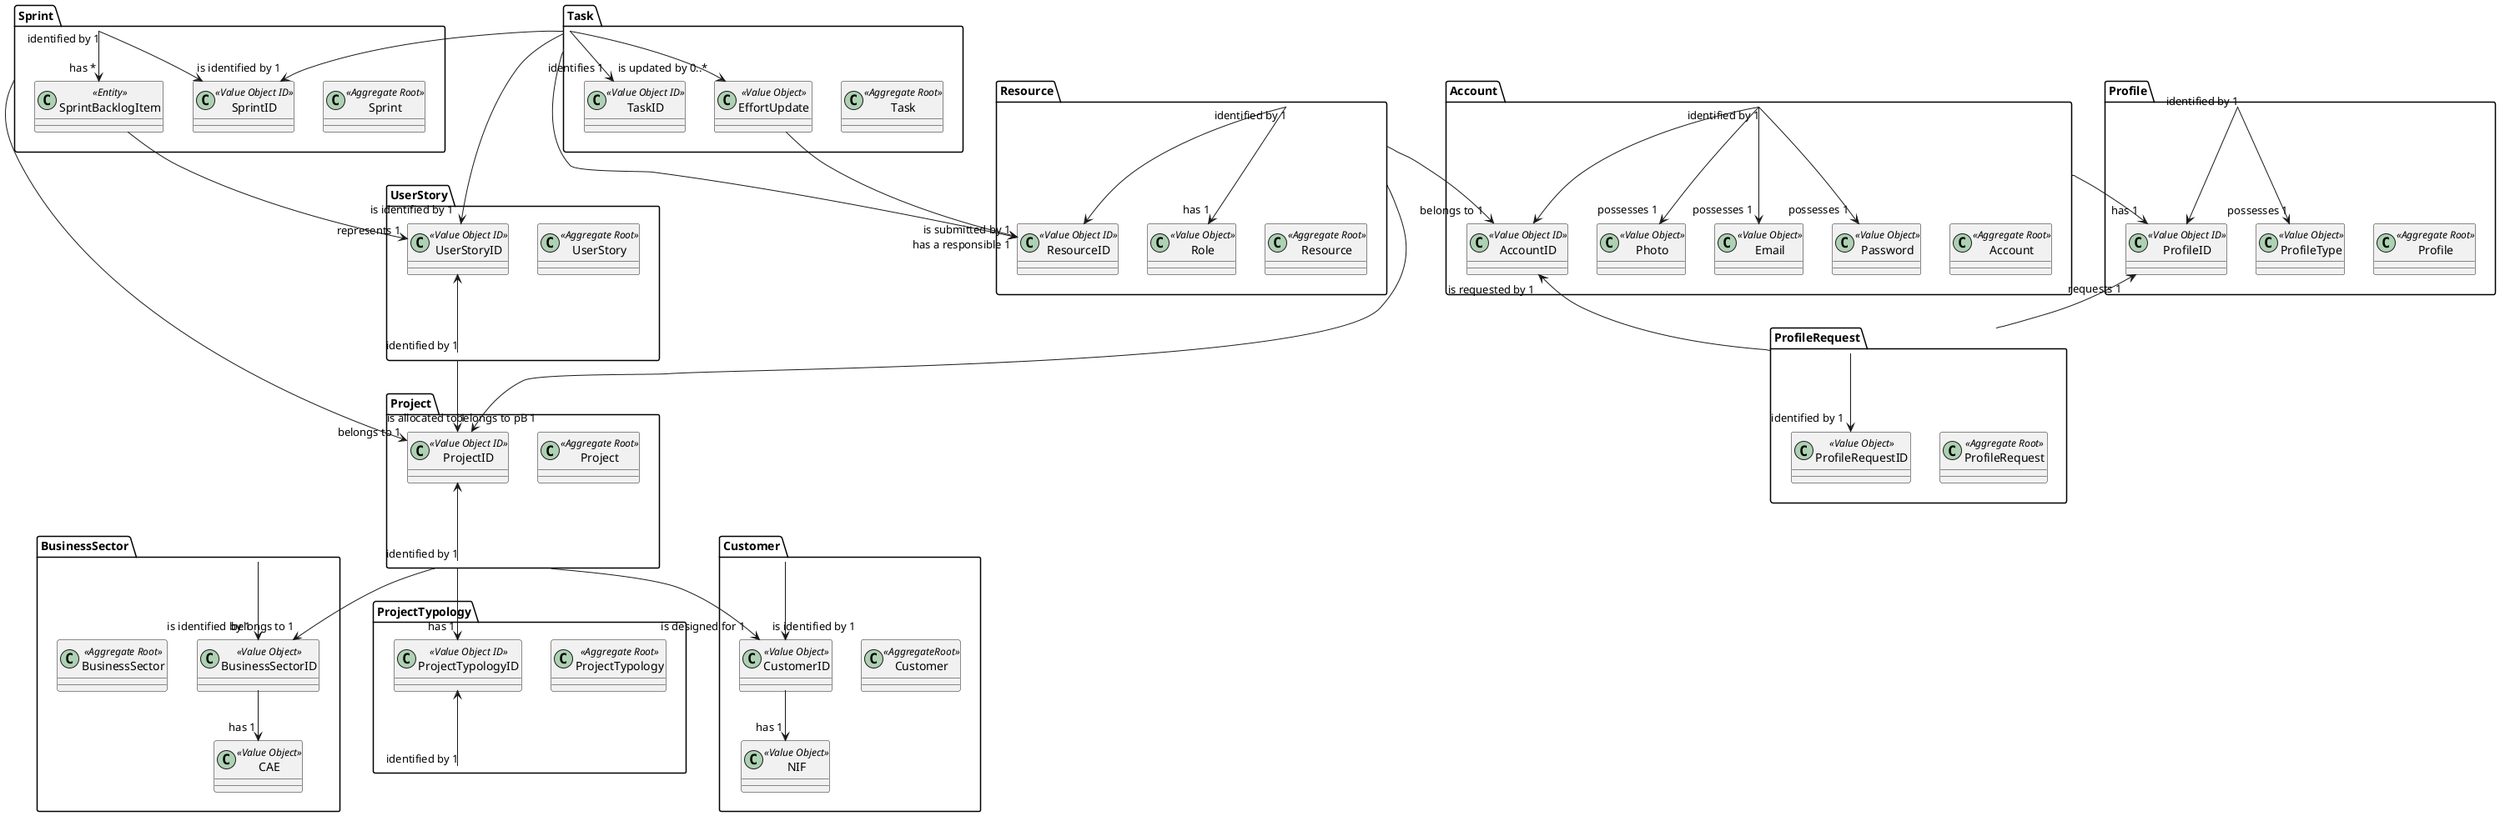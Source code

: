 @startuml
'https://plantuml.com/class-diagram

package Sprint{
class Sprint << Aggregate Root >>
class SprintBacklogItem << Entity >>
class SprintID << Value Object ID >>
}


package Project{
class Project << Aggregate Root >>
class ProjectID << Value Object ID >>

}
package BusinessSector{
class CAE << Value Object >>
class BusinessSectorID << Value Object >>
class BusinessSector << Aggregate Root >>
}
package Customer{
class Customer << AggregateRoot >>
class CustomerID << Value Object >>
class NIF << Value Object >>
}


package UserStory{
class UserStory << Aggregate Root >>
class UserStoryID << Value Object ID >>
}

package ProjectTypology{
class ProjectTypology << Aggregate Root >>
class ProjectTypologyID << Value Object ID >>
}


package Resource{
class Resource<< Aggregate Root >>
class ResourceID << Value Object ID >>
class Role << Value Object >>

}


package Task{
class Task << Aggregate Root >>
class EffortUpdate << Value Object >>
class TaskID << Value Object ID >>
}


package Account{
class Account << Aggregate Root >>
class Password << Value Object >>
class Email << Value Object >>
class Photo << Value Object >>
class AccountID << Value Object ID >>
}


package Profile{
class Profile << Aggregate Root >>
class ProfileID << Value Object ID >>
class ProfileType << Value Object >>
}

package ProfileRequest{
class ProfileRequest << Aggregate Root >>
class ProfileRequestID << Value Object >>

}

Sprint --> "belongs to 1" ProjectID
ProjectID <-- "identified by 1" Project
Sprint --> "has *" SprintBacklogItem
SprintID <-- "identified by 1" Sprint
SprintBacklogItem --> "represents 1" UserStoryID
UserStoryID <-- "identified by 1" UserStory
Project --> "has 1" ProjectTypologyID
ProjectTypologyID <-- "identified by 1" ProjectTypology
Project --> "belongs to 1" BusinessSectorID
Resource --> "is allocated to 1" ProjectID
ResourceID <-- "identified by 1" Resource
Resource --> "has 1" Role
EffortUpdate --> "is submitted by 1" ResourceID
Resource --> "belongs to 1" AccountID
AccountID <-- "identified by 1" Account
Account --> "possesses 1" Email
Account --> "possesses 1" Password
Account --> "possesses 1" Photo
Account --> "has 1" ProfileID
ProfileID <-- "identified by 1" Profile
Profile --> "possesses 1" ProfileType
TaskID "identifies 1" <-- Task
Task --> "is updated by 0..*" EffortUpdate
Task --> "has a responsible 1" ResourceID
UserStory --> "belongs to pB 1" ProjectID
ProfileID "requests 1" <-- ProfileRequest
ProfileRequest --> "is requested by 1" AccountID
ProfileRequest -->  "identified by 1" ProfileRequestID
Project --> "is designed for 1" CustomerID
BusinessSector --> "is identified by 1" BusinessSectorID
BusinessSectorID --> "has 1" CAE
Customer --> "is identified by 1" CustomerID
CustomerID --> "has 1" NIF
Task --> "is identified by 1" SprintID
Task --> "is identified by 1" UserStoryID
@enduml